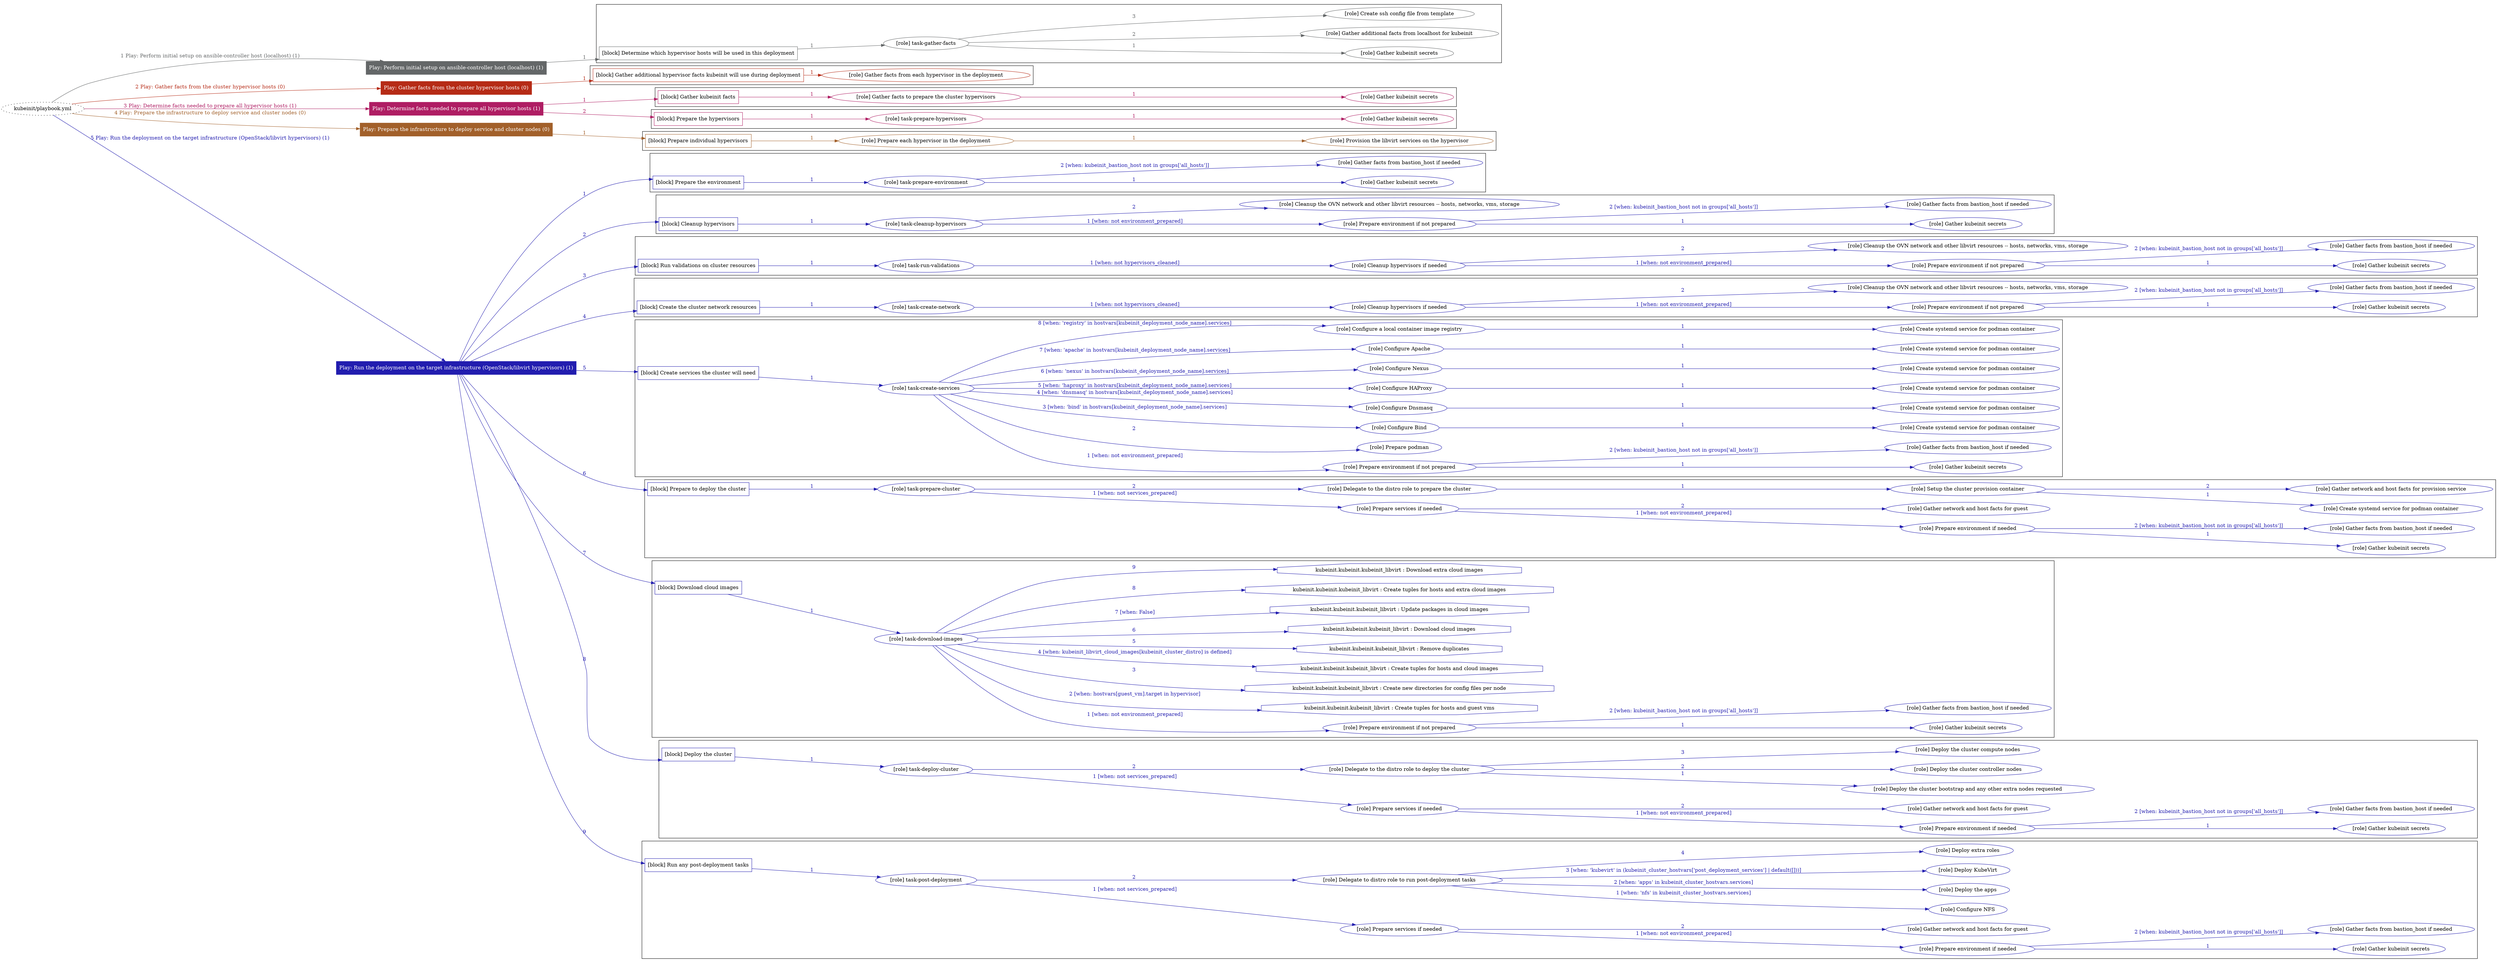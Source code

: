 digraph {
	graph [concentrate=true ordering=in rankdir=LR ratio=fill]
	edge [esep=5 sep=10]
	"kubeinit/playbook.yml" [URL="/home/runner/work/kubeinit/kubeinit/kubeinit/playbook.yml" id=playbook_dbc85554 style=dotted]
	"kubeinit/playbook.yml" -> play_499a9d83 [label="1 Play: Perform initial setup on ansible-controller host (localhost) (1)" color="#646768" fontcolor="#646768" id=edge_play_499a9d83 labeltooltip="1 Play: Perform initial setup on ansible-controller host (localhost) (1)" tooltip="1 Play: Perform initial setup on ansible-controller host (localhost) (1)"]
	subgraph "Play: Perform initial setup on ansible-controller host (localhost) (1)" {
		play_499a9d83 [label="Play: Perform initial setup on ansible-controller host (localhost) (1)" URL="/home/runner/work/kubeinit/kubeinit/kubeinit/playbook.yml" color="#646768" fontcolor="#ffffff" id=play_499a9d83 shape=box style=filled tooltip=localhost]
		play_499a9d83 -> block_cce68d77 [label=1 color="#646768" fontcolor="#646768" id=edge_block_cce68d77 labeltooltip=1 tooltip=1]
		subgraph cluster_block_cce68d77 {
			block_cce68d77 [label="[block] Determine which hypervisor hosts will be used in this deployment" URL="/home/runner/work/kubeinit/kubeinit/kubeinit/playbook.yml" color="#646768" id=block_cce68d77 labeltooltip="Determine which hypervisor hosts will be used in this deployment" shape=box tooltip="Determine which hypervisor hosts will be used in this deployment"]
			block_cce68d77 -> role_a7efaf2c [label="1 " color="#646768" fontcolor="#646768" id=edge_role_a7efaf2c labeltooltip="1 " tooltip="1 "]
			subgraph "task-gather-facts" {
				role_a7efaf2c [label="[role] task-gather-facts" URL="/home/runner/work/kubeinit/kubeinit/kubeinit/playbook.yml" color="#646768" id=role_a7efaf2c tooltip="task-gather-facts"]
				role_a7efaf2c -> role_c164ec20 [label="1 " color="#646768" fontcolor="#646768" id=edge_role_c164ec20 labeltooltip="1 " tooltip="1 "]
				subgraph "Gather kubeinit secrets" {
					role_c164ec20 [label="[role] Gather kubeinit secrets" URL="/home/runner/.ansible/collections/ansible_collections/kubeinit/kubeinit/roles/kubeinit_prepare/tasks/build_hypervisors_group.yml" color="#646768" id=role_c164ec20 tooltip="Gather kubeinit secrets"]
				}
				role_a7efaf2c -> role_94b0785a [label="2 " color="#646768" fontcolor="#646768" id=edge_role_94b0785a labeltooltip="2 " tooltip="2 "]
				subgraph "Gather additional facts from localhost for kubeinit" {
					role_94b0785a [label="[role] Gather additional facts from localhost for kubeinit" URL="/home/runner/.ansible/collections/ansible_collections/kubeinit/kubeinit/roles/kubeinit_prepare/tasks/build_hypervisors_group.yml" color="#646768" id=role_94b0785a tooltip="Gather additional facts from localhost for kubeinit"]
				}
				role_a7efaf2c -> role_fc8d5dd3 [label="3 " color="#646768" fontcolor="#646768" id=edge_role_fc8d5dd3 labeltooltip="3 " tooltip="3 "]
				subgraph "Create ssh config file from template" {
					role_fc8d5dd3 [label="[role] Create ssh config file from template" URL="/home/runner/.ansible/collections/ansible_collections/kubeinit/kubeinit/roles/kubeinit_prepare/tasks/build_hypervisors_group.yml" color="#646768" id=role_fc8d5dd3 tooltip="Create ssh config file from template"]
				}
			}
		}
	}
	"kubeinit/playbook.yml" -> play_101b4185 [label="2 Play: Gather facts from the cluster hypervisor hosts (0)" color="#b62b16" fontcolor="#b62b16" id=edge_play_101b4185 labeltooltip="2 Play: Gather facts from the cluster hypervisor hosts (0)" tooltip="2 Play: Gather facts from the cluster hypervisor hosts (0)"]
	subgraph "Play: Gather facts from the cluster hypervisor hosts (0)" {
		play_101b4185 [label="Play: Gather facts from the cluster hypervisor hosts (0)" URL="/home/runner/work/kubeinit/kubeinit/kubeinit/playbook.yml" color="#b62b16" fontcolor="#ffffff" id=play_101b4185 shape=box style=filled tooltip="Play: Gather facts from the cluster hypervisor hosts (0)"]
		play_101b4185 -> block_387dd9ad [label=1 color="#b62b16" fontcolor="#b62b16" id=edge_block_387dd9ad labeltooltip=1 tooltip=1]
		subgraph cluster_block_387dd9ad {
			block_387dd9ad [label="[block] Gather additional hypervisor facts kubeinit will use during deployment" URL="/home/runner/work/kubeinit/kubeinit/kubeinit/playbook.yml" color="#b62b16" id=block_387dd9ad labeltooltip="Gather additional hypervisor facts kubeinit will use during deployment" shape=box tooltip="Gather additional hypervisor facts kubeinit will use during deployment"]
			block_387dd9ad -> role_10ba1260 [label="1 " color="#b62b16" fontcolor="#b62b16" id=edge_role_10ba1260 labeltooltip="1 " tooltip="1 "]
			subgraph "Gather facts from each hypervisor in the deployment" {
				role_10ba1260 [label="[role] Gather facts from each hypervisor in the deployment" URL="/home/runner/work/kubeinit/kubeinit/kubeinit/playbook.yml" color="#b62b16" id=role_10ba1260 tooltip="Gather facts from each hypervisor in the deployment"]
			}
		}
	}
	"kubeinit/playbook.yml" -> play_96900cd8 [label="3 Play: Determine facts needed to prepare all hypervisor hosts (1)" color="#af1d63" fontcolor="#af1d63" id=edge_play_96900cd8 labeltooltip="3 Play: Determine facts needed to prepare all hypervisor hosts (1)" tooltip="3 Play: Determine facts needed to prepare all hypervisor hosts (1)"]
	subgraph "Play: Determine facts needed to prepare all hypervisor hosts (1)" {
		play_96900cd8 [label="Play: Determine facts needed to prepare all hypervisor hosts (1)" URL="/home/runner/work/kubeinit/kubeinit/kubeinit/playbook.yml" color="#af1d63" fontcolor="#ffffff" id=play_96900cd8 shape=box style=filled tooltip=localhost]
		play_96900cd8 -> block_0087a21b [label=1 color="#af1d63" fontcolor="#af1d63" id=edge_block_0087a21b labeltooltip=1 tooltip=1]
		subgraph cluster_block_0087a21b {
			block_0087a21b [label="[block] Gather kubeinit facts" URL="/home/runner/work/kubeinit/kubeinit/kubeinit/playbook.yml" color="#af1d63" id=block_0087a21b labeltooltip="Gather kubeinit facts" shape=box tooltip="Gather kubeinit facts"]
			block_0087a21b -> role_e2096bdb [label="1 " color="#af1d63" fontcolor="#af1d63" id=edge_role_e2096bdb labeltooltip="1 " tooltip="1 "]
			subgraph "Gather facts to prepare the cluster hypervisors" {
				role_e2096bdb [label="[role] Gather facts to prepare the cluster hypervisors" URL="/home/runner/work/kubeinit/kubeinit/kubeinit/playbook.yml" color="#af1d63" id=role_e2096bdb tooltip="Gather facts to prepare the cluster hypervisors"]
				role_e2096bdb -> role_a63d762d [label="1 " color="#af1d63" fontcolor="#af1d63" id=edge_role_a63d762d labeltooltip="1 " tooltip="1 "]
				subgraph "Gather kubeinit secrets" {
					role_a63d762d [label="[role] Gather kubeinit secrets" URL="/home/runner/.ansible/collections/ansible_collections/kubeinit/kubeinit/roles/kubeinit_prepare/tasks/gather_kubeinit_facts.yml" color="#af1d63" id=role_a63d762d tooltip="Gather kubeinit secrets"]
				}
			}
		}
		play_96900cd8 -> block_4027ed74 [label=2 color="#af1d63" fontcolor="#af1d63" id=edge_block_4027ed74 labeltooltip=2 tooltip=2]
		subgraph cluster_block_4027ed74 {
			block_4027ed74 [label="[block] Prepare the hypervisors" URL="/home/runner/work/kubeinit/kubeinit/kubeinit/playbook.yml" color="#af1d63" id=block_4027ed74 labeltooltip="Prepare the hypervisors" shape=box tooltip="Prepare the hypervisors"]
			block_4027ed74 -> role_ffb3addc [label="1 " color="#af1d63" fontcolor="#af1d63" id=edge_role_ffb3addc labeltooltip="1 " tooltip="1 "]
			subgraph "task-prepare-hypervisors" {
				role_ffb3addc [label="[role] task-prepare-hypervisors" URL="/home/runner/work/kubeinit/kubeinit/kubeinit/playbook.yml" color="#af1d63" id=role_ffb3addc tooltip="task-prepare-hypervisors"]
				role_ffb3addc -> role_21897f0a [label="1 " color="#af1d63" fontcolor="#af1d63" id=edge_role_21897f0a labeltooltip="1 " tooltip="1 "]
				subgraph "Gather kubeinit secrets" {
					role_21897f0a [label="[role] Gather kubeinit secrets" URL="/home/runner/.ansible/collections/ansible_collections/kubeinit/kubeinit/roles/kubeinit_prepare/tasks/gather_kubeinit_facts.yml" color="#af1d63" id=role_21897f0a tooltip="Gather kubeinit secrets"]
				}
			}
		}
	}
	"kubeinit/playbook.yml" -> play_3b346b77 [label="4 Play: Prepare the infrastructure to deploy service and cluster nodes (0)" color="#a2602a" fontcolor="#a2602a" id=edge_play_3b346b77 labeltooltip="4 Play: Prepare the infrastructure to deploy service and cluster nodes (0)" tooltip="4 Play: Prepare the infrastructure to deploy service and cluster nodes (0)"]
	subgraph "Play: Prepare the infrastructure to deploy service and cluster nodes (0)" {
		play_3b346b77 [label="Play: Prepare the infrastructure to deploy service and cluster nodes (0)" URL="/home/runner/work/kubeinit/kubeinit/kubeinit/playbook.yml" color="#a2602a" fontcolor="#ffffff" id=play_3b346b77 shape=box style=filled tooltip="Play: Prepare the infrastructure to deploy service and cluster nodes (0)"]
		play_3b346b77 -> block_554b2926 [label=1 color="#a2602a" fontcolor="#a2602a" id=edge_block_554b2926 labeltooltip=1 tooltip=1]
		subgraph cluster_block_554b2926 {
			block_554b2926 [label="[block] Prepare individual hypervisors" URL="/home/runner/work/kubeinit/kubeinit/kubeinit/playbook.yml" color="#a2602a" id=block_554b2926 labeltooltip="Prepare individual hypervisors" shape=box tooltip="Prepare individual hypervisors"]
			block_554b2926 -> role_a863cd62 [label="1 " color="#a2602a" fontcolor="#a2602a" id=edge_role_a863cd62 labeltooltip="1 " tooltip="1 "]
			subgraph "Prepare each hypervisor in the deployment" {
				role_a863cd62 [label="[role] Prepare each hypervisor in the deployment" URL="/home/runner/work/kubeinit/kubeinit/kubeinit/playbook.yml" color="#a2602a" id=role_a863cd62 tooltip="Prepare each hypervisor in the deployment"]
				role_a863cd62 -> role_44e21ffc [label="1 " color="#a2602a" fontcolor="#a2602a" id=edge_role_44e21ffc labeltooltip="1 " tooltip="1 "]
				subgraph "Provision the libvirt services on the hypervisor" {
					role_44e21ffc [label="[role] Provision the libvirt services on the hypervisor" URL="/home/runner/.ansible/collections/ansible_collections/kubeinit/kubeinit/roles/kubeinit_prepare/tasks/prepare_hypervisor.yml" color="#a2602a" id=role_44e21ffc tooltip="Provision the libvirt services on the hypervisor"]
				}
			}
		}
	}
	"kubeinit/playbook.yml" -> play_b93b5cd9 [label="5 Play: Run the deployment on the target infrastructure (OpenStack/libvirt hypervisors) (1)" color="#221daf" fontcolor="#221daf" id=edge_play_b93b5cd9 labeltooltip="5 Play: Run the deployment on the target infrastructure (OpenStack/libvirt hypervisors) (1)" tooltip="5 Play: Run the deployment on the target infrastructure (OpenStack/libvirt hypervisors) (1)"]
	subgraph "Play: Run the deployment on the target infrastructure (OpenStack/libvirt hypervisors) (1)" {
		play_b93b5cd9 [label="Play: Run the deployment on the target infrastructure (OpenStack/libvirt hypervisors) (1)" URL="/home/runner/work/kubeinit/kubeinit/kubeinit/playbook.yml" color="#221daf" fontcolor="#ffffff" id=play_b93b5cd9 shape=box style=filled tooltip=localhost]
		play_b93b5cd9 -> block_e47c507b [label=1 color="#221daf" fontcolor="#221daf" id=edge_block_e47c507b labeltooltip=1 tooltip=1]
		subgraph cluster_block_e47c507b {
			block_e47c507b [label="[block] Prepare the environment" URL="/home/runner/work/kubeinit/kubeinit/kubeinit/playbook.yml" color="#221daf" id=block_e47c507b labeltooltip="Prepare the environment" shape=box tooltip="Prepare the environment"]
			block_e47c507b -> role_8abeaf1e [label="1 " color="#221daf" fontcolor="#221daf" id=edge_role_8abeaf1e labeltooltip="1 " tooltip="1 "]
			subgraph "task-prepare-environment" {
				role_8abeaf1e [label="[role] task-prepare-environment" URL="/home/runner/work/kubeinit/kubeinit/kubeinit/playbook.yml" color="#221daf" id=role_8abeaf1e tooltip="task-prepare-environment"]
				role_8abeaf1e -> role_39de816a [label="1 " color="#221daf" fontcolor="#221daf" id=edge_role_39de816a labeltooltip="1 " tooltip="1 "]
				subgraph "Gather kubeinit secrets" {
					role_39de816a [label="[role] Gather kubeinit secrets" URL="/home/runner/.ansible/collections/ansible_collections/kubeinit/kubeinit/roles/kubeinit_prepare/tasks/gather_kubeinit_facts.yml" color="#221daf" id=role_39de816a tooltip="Gather kubeinit secrets"]
				}
				role_8abeaf1e -> role_20e788a7 [label="2 [when: kubeinit_bastion_host not in groups['all_hosts']]" color="#221daf" fontcolor="#221daf" id=edge_role_20e788a7 labeltooltip="2 [when: kubeinit_bastion_host not in groups['all_hosts']]" tooltip="2 [when: kubeinit_bastion_host not in groups['all_hosts']]"]
				subgraph "Gather facts from bastion_host if needed" {
					role_20e788a7 [label="[role] Gather facts from bastion_host if needed" URL="/home/runner/.ansible/collections/ansible_collections/kubeinit/kubeinit/roles/kubeinit_prepare/tasks/main.yml" color="#221daf" id=role_20e788a7 tooltip="Gather facts from bastion_host if needed"]
				}
			}
		}
		play_b93b5cd9 -> block_66248855 [label=2 color="#221daf" fontcolor="#221daf" id=edge_block_66248855 labeltooltip=2 tooltip=2]
		subgraph cluster_block_66248855 {
			block_66248855 [label="[block] Cleanup hypervisors" URL="/home/runner/work/kubeinit/kubeinit/kubeinit/playbook.yml" color="#221daf" id=block_66248855 labeltooltip="Cleanup hypervisors" shape=box tooltip="Cleanup hypervisors"]
			block_66248855 -> role_c78506eb [label="1 " color="#221daf" fontcolor="#221daf" id=edge_role_c78506eb labeltooltip="1 " tooltip="1 "]
			subgraph "task-cleanup-hypervisors" {
				role_c78506eb [label="[role] task-cleanup-hypervisors" URL="/home/runner/work/kubeinit/kubeinit/kubeinit/playbook.yml" color="#221daf" id=role_c78506eb tooltip="task-cleanup-hypervisors"]
				role_c78506eb -> role_75aee531 [label="1 [when: not environment_prepared]" color="#221daf" fontcolor="#221daf" id=edge_role_75aee531 labeltooltip="1 [when: not environment_prepared]" tooltip="1 [when: not environment_prepared]"]
				subgraph "Prepare environment if not prepared" {
					role_75aee531 [label="[role] Prepare environment if not prepared" URL="/home/runner/.ansible/collections/ansible_collections/kubeinit/kubeinit/roles/kubeinit_libvirt/tasks/cleanup_hypervisors.yml" color="#221daf" id=role_75aee531 tooltip="Prepare environment if not prepared"]
					role_75aee531 -> role_1eda081b [label="1 " color="#221daf" fontcolor="#221daf" id=edge_role_1eda081b labeltooltip="1 " tooltip="1 "]
					subgraph "Gather kubeinit secrets" {
						role_1eda081b [label="[role] Gather kubeinit secrets" URL="/home/runner/.ansible/collections/ansible_collections/kubeinit/kubeinit/roles/kubeinit_prepare/tasks/gather_kubeinit_facts.yml" color="#221daf" id=role_1eda081b tooltip="Gather kubeinit secrets"]
					}
					role_75aee531 -> role_7b44300d [label="2 [when: kubeinit_bastion_host not in groups['all_hosts']]" color="#221daf" fontcolor="#221daf" id=edge_role_7b44300d labeltooltip="2 [when: kubeinit_bastion_host not in groups['all_hosts']]" tooltip="2 [when: kubeinit_bastion_host not in groups['all_hosts']]"]
					subgraph "Gather facts from bastion_host if needed" {
						role_7b44300d [label="[role] Gather facts from bastion_host if needed" URL="/home/runner/.ansible/collections/ansible_collections/kubeinit/kubeinit/roles/kubeinit_prepare/tasks/main.yml" color="#221daf" id=role_7b44300d tooltip="Gather facts from bastion_host if needed"]
					}
				}
				role_c78506eb -> role_020a6b29 [label="2 " color="#221daf" fontcolor="#221daf" id=edge_role_020a6b29 labeltooltip="2 " tooltip="2 "]
				subgraph "Cleanup the OVN network and other libvirt resources -- hosts, networks, vms, storage" {
					role_020a6b29 [label="[role] Cleanup the OVN network and other libvirt resources -- hosts, networks, vms, storage" URL="/home/runner/.ansible/collections/ansible_collections/kubeinit/kubeinit/roles/kubeinit_libvirt/tasks/cleanup_hypervisors.yml" color="#221daf" id=role_020a6b29 tooltip="Cleanup the OVN network and other libvirt resources -- hosts, networks, vms, storage"]
				}
			}
		}
		play_b93b5cd9 -> block_2a208db1 [label=3 color="#221daf" fontcolor="#221daf" id=edge_block_2a208db1 labeltooltip=3 tooltip=3]
		subgraph cluster_block_2a208db1 {
			block_2a208db1 [label="[block] Run validations on cluster resources" URL="/home/runner/work/kubeinit/kubeinit/kubeinit/playbook.yml" color="#221daf" id=block_2a208db1 labeltooltip="Run validations on cluster resources" shape=box tooltip="Run validations on cluster resources"]
			block_2a208db1 -> role_fd1bfcde [label="1 " color="#221daf" fontcolor="#221daf" id=edge_role_fd1bfcde labeltooltip="1 " tooltip="1 "]
			subgraph "task-run-validations" {
				role_fd1bfcde [label="[role] task-run-validations" URL="/home/runner/work/kubeinit/kubeinit/kubeinit/playbook.yml" color="#221daf" id=role_fd1bfcde tooltip="task-run-validations"]
				role_fd1bfcde -> role_1722e084 [label="1 [when: not hypervisors_cleaned]" color="#221daf" fontcolor="#221daf" id=edge_role_1722e084 labeltooltip="1 [when: not hypervisors_cleaned]" tooltip="1 [when: not hypervisors_cleaned]"]
				subgraph "Cleanup hypervisors if needed" {
					role_1722e084 [label="[role] Cleanup hypervisors if needed" URL="/home/runner/.ansible/collections/ansible_collections/kubeinit/kubeinit/roles/kubeinit_validations/tasks/main.yml" color="#221daf" id=role_1722e084 tooltip="Cleanup hypervisors if needed"]
					role_1722e084 -> role_7107540a [label="1 [when: not environment_prepared]" color="#221daf" fontcolor="#221daf" id=edge_role_7107540a labeltooltip="1 [when: not environment_prepared]" tooltip="1 [when: not environment_prepared]"]
					subgraph "Prepare environment if not prepared" {
						role_7107540a [label="[role] Prepare environment if not prepared" URL="/home/runner/.ansible/collections/ansible_collections/kubeinit/kubeinit/roles/kubeinit_libvirt/tasks/cleanup_hypervisors.yml" color="#221daf" id=role_7107540a tooltip="Prepare environment if not prepared"]
						role_7107540a -> role_fa465767 [label="1 " color="#221daf" fontcolor="#221daf" id=edge_role_fa465767 labeltooltip="1 " tooltip="1 "]
						subgraph "Gather kubeinit secrets" {
							role_fa465767 [label="[role] Gather kubeinit secrets" URL="/home/runner/.ansible/collections/ansible_collections/kubeinit/kubeinit/roles/kubeinit_prepare/tasks/gather_kubeinit_facts.yml" color="#221daf" id=role_fa465767 tooltip="Gather kubeinit secrets"]
						}
						role_7107540a -> role_ace27012 [label="2 [when: kubeinit_bastion_host not in groups['all_hosts']]" color="#221daf" fontcolor="#221daf" id=edge_role_ace27012 labeltooltip="2 [when: kubeinit_bastion_host not in groups['all_hosts']]" tooltip="2 [when: kubeinit_bastion_host not in groups['all_hosts']]"]
						subgraph "Gather facts from bastion_host if needed" {
							role_ace27012 [label="[role] Gather facts from bastion_host if needed" URL="/home/runner/.ansible/collections/ansible_collections/kubeinit/kubeinit/roles/kubeinit_prepare/tasks/main.yml" color="#221daf" id=role_ace27012 tooltip="Gather facts from bastion_host if needed"]
						}
					}
					role_1722e084 -> role_e943cacd [label="2 " color="#221daf" fontcolor="#221daf" id=edge_role_e943cacd labeltooltip="2 " tooltip="2 "]
					subgraph "Cleanup the OVN network and other libvirt resources -- hosts, networks, vms, storage" {
						role_e943cacd [label="[role] Cleanup the OVN network and other libvirt resources -- hosts, networks, vms, storage" URL="/home/runner/.ansible/collections/ansible_collections/kubeinit/kubeinit/roles/kubeinit_libvirt/tasks/cleanup_hypervisors.yml" color="#221daf" id=role_e943cacd tooltip="Cleanup the OVN network and other libvirt resources -- hosts, networks, vms, storage"]
					}
				}
			}
		}
		play_b93b5cd9 -> block_ed8f7f80 [label=4 color="#221daf" fontcolor="#221daf" id=edge_block_ed8f7f80 labeltooltip=4 tooltip=4]
		subgraph cluster_block_ed8f7f80 {
			block_ed8f7f80 [label="[block] Create the cluster network resources" URL="/home/runner/work/kubeinit/kubeinit/kubeinit/playbook.yml" color="#221daf" id=block_ed8f7f80 labeltooltip="Create the cluster network resources" shape=box tooltip="Create the cluster network resources"]
			block_ed8f7f80 -> role_9e00eb56 [label="1 " color="#221daf" fontcolor="#221daf" id=edge_role_9e00eb56 labeltooltip="1 " tooltip="1 "]
			subgraph "task-create-network" {
				role_9e00eb56 [label="[role] task-create-network" URL="/home/runner/work/kubeinit/kubeinit/kubeinit/playbook.yml" color="#221daf" id=role_9e00eb56 tooltip="task-create-network"]
				role_9e00eb56 -> role_87d85495 [label="1 [when: not hypervisors_cleaned]" color="#221daf" fontcolor="#221daf" id=edge_role_87d85495 labeltooltip="1 [when: not hypervisors_cleaned]" tooltip="1 [when: not hypervisors_cleaned]"]
				subgraph "Cleanup hypervisors if needed" {
					role_87d85495 [label="[role] Cleanup hypervisors if needed" URL="/home/runner/.ansible/collections/ansible_collections/kubeinit/kubeinit/roles/kubeinit_libvirt/tasks/create_network.yml" color="#221daf" id=role_87d85495 tooltip="Cleanup hypervisors if needed"]
					role_87d85495 -> role_c2181518 [label="1 [when: not environment_prepared]" color="#221daf" fontcolor="#221daf" id=edge_role_c2181518 labeltooltip="1 [when: not environment_prepared]" tooltip="1 [when: not environment_prepared]"]
					subgraph "Prepare environment if not prepared" {
						role_c2181518 [label="[role] Prepare environment if not prepared" URL="/home/runner/.ansible/collections/ansible_collections/kubeinit/kubeinit/roles/kubeinit_libvirt/tasks/cleanup_hypervisors.yml" color="#221daf" id=role_c2181518 tooltip="Prepare environment if not prepared"]
						role_c2181518 -> role_64f597e3 [label="1 " color="#221daf" fontcolor="#221daf" id=edge_role_64f597e3 labeltooltip="1 " tooltip="1 "]
						subgraph "Gather kubeinit secrets" {
							role_64f597e3 [label="[role] Gather kubeinit secrets" URL="/home/runner/.ansible/collections/ansible_collections/kubeinit/kubeinit/roles/kubeinit_prepare/tasks/gather_kubeinit_facts.yml" color="#221daf" id=role_64f597e3 tooltip="Gather kubeinit secrets"]
						}
						role_c2181518 -> role_41dfac99 [label="2 [when: kubeinit_bastion_host not in groups['all_hosts']]" color="#221daf" fontcolor="#221daf" id=edge_role_41dfac99 labeltooltip="2 [when: kubeinit_bastion_host not in groups['all_hosts']]" tooltip="2 [when: kubeinit_bastion_host not in groups['all_hosts']]"]
						subgraph "Gather facts from bastion_host if needed" {
							role_41dfac99 [label="[role] Gather facts from bastion_host if needed" URL="/home/runner/.ansible/collections/ansible_collections/kubeinit/kubeinit/roles/kubeinit_prepare/tasks/main.yml" color="#221daf" id=role_41dfac99 tooltip="Gather facts from bastion_host if needed"]
						}
					}
					role_87d85495 -> role_e5a424c8 [label="2 " color="#221daf" fontcolor="#221daf" id=edge_role_e5a424c8 labeltooltip="2 " tooltip="2 "]
					subgraph "Cleanup the OVN network and other libvirt resources -- hosts, networks, vms, storage" {
						role_e5a424c8 [label="[role] Cleanup the OVN network and other libvirt resources -- hosts, networks, vms, storage" URL="/home/runner/.ansible/collections/ansible_collections/kubeinit/kubeinit/roles/kubeinit_libvirt/tasks/cleanup_hypervisors.yml" color="#221daf" id=role_e5a424c8 tooltip="Cleanup the OVN network and other libvirt resources -- hosts, networks, vms, storage"]
					}
				}
			}
		}
		play_b93b5cd9 -> block_c4992d39 [label=5 color="#221daf" fontcolor="#221daf" id=edge_block_c4992d39 labeltooltip=5 tooltip=5]
		subgraph cluster_block_c4992d39 {
			block_c4992d39 [label="[block] Create services the cluster will need" URL="/home/runner/work/kubeinit/kubeinit/kubeinit/playbook.yml" color="#221daf" id=block_c4992d39 labeltooltip="Create services the cluster will need" shape=box tooltip="Create services the cluster will need"]
			block_c4992d39 -> role_4f1ae3a8 [label="1 " color="#221daf" fontcolor="#221daf" id=edge_role_4f1ae3a8 labeltooltip="1 " tooltip="1 "]
			subgraph "task-create-services" {
				role_4f1ae3a8 [label="[role] task-create-services" URL="/home/runner/work/kubeinit/kubeinit/kubeinit/playbook.yml" color="#221daf" id=role_4f1ae3a8 tooltip="task-create-services"]
				role_4f1ae3a8 -> role_0789f223 [label="1 [when: not environment_prepared]" color="#221daf" fontcolor="#221daf" id=edge_role_0789f223 labeltooltip="1 [when: not environment_prepared]" tooltip="1 [when: not environment_prepared]"]
				subgraph "Prepare environment if not prepared" {
					role_0789f223 [label="[role] Prepare environment if not prepared" URL="/home/runner/.ansible/collections/ansible_collections/kubeinit/kubeinit/roles/kubeinit_services/tasks/main.yml" color="#221daf" id=role_0789f223 tooltip="Prepare environment if not prepared"]
					role_0789f223 -> role_f06901e9 [label="1 " color="#221daf" fontcolor="#221daf" id=edge_role_f06901e9 labeltooltip="1 " tooltip="1 "]
					subgraph "Gather kubeinit secrets" {
						role_f06901e9 [label="[role] Gather kubeinit secrets" URL="/home/runner/.ansible/collections/ansible_collections/kubeinit/kubeinit/roles/kubeinit_prepare/tasks/gather_kubeinit_facts.yml" color="#221daf" id=role_f06901e9 tooltip="Gather kubeinit secrets"]
					}
					role_0789f223 -> role_ae1c6170 [label="2 [when: kubeinit_bastion_host not in groups['all_hosts']]" color="#221daf" fontcolor="#221daf" id=edge_role_ae1c6170 labeltooltip="2 [when: kubeinit_bastion_host not in groups['all_hosts']]" tooltip="2 [when: kubeinit_bastion_host not in groups['all_hosts']]"]
					subgraph "Gather facts from bastion_host if needed" {
						role_ae1c6170 [label="[role] Gather facts from bastion_host if needed" URL="/home/runner/.ansible/collections/ansible_collections/kubeinit/kubeinit/roles/kubeinit_prepare/tasks/main.yml" color="#221daf" id=role_ae1c6170 tooltip="Gather facts from bastion_host if needed"]
					}
				}
				role_4f1ae3a8 -> role_bc5dde25 [label="2 " color="#221daf" fontcolor="#221daf" id=edge_role_bc5dde25 labeltooltip="2 " tooltip="2 "]
				subgraph "Prepare podman" {
					role_bc5dde25 [label="[role] Prepare podman" URL="/home/runner/.ansible/collections/ansible_collections/kubeinit/kubeinit/roles/kubeinit_services/tasks/00_create_service_pod.yml" color="#221daf" id=role_bc5dde25 tooltip="Prepare podman"]
				}
				role_4f1ae3a8 -> role_4749ef32 [label="3 [when: 'bind' in hostvars[kubeinit_deployment_node_name].services]" color="#221daf" fontcolor="#221daf" id=edge_role_4749ef32 labeltooltip="3 [when: 'bind' in hostvars[kubeinit_deployment_node_name].services]" tooltip="3 [when: 'bind' in hostvars[kubeinit_deployment_node_name].services]"]
				subgraph "Configure Bind" {
					role_4749ef32 [label="[role] Configure Bind" URL="/home/runner/.ansible/collections/ansible_collections/kubeinit/kubeinit/roles/kubeinit_services/tasks/start_services_containers.yml" color="#221daf" id=role_4749ef32 tooltip="Configure Bind"]
					role_4749ef32 -> role_0dd9b48f [label="1 " color="#221daf" fontcolor="#221daf" id=edge_role_0dd9b48f labeltooltip="1 " tooltip="1 "]
					subgraph "Create systemd service for podman container" {
						role_0dd9b48f [label="[role] Create systemd service for podman container" URL="/home/runner/.ansible/collections/ansible_collections/kubeinit/kubeinit/roles/kubeinit_bind/tasks/main.yml" color="#221daf" id=role_0dd9b48f tooltip="Create systemd service for podman container"]
					}
				}
				role_4f1ae3a8 -> role_e72387c4 [label="4 [when: 'dnsmasq' in hostvars[kubeinit_deployment_node_name].services]" color="#221daf" fontcolor="#221daf" id=edge_role_e72387c4 labeltooltip="4 [when: 'dnsmasq' in hostvars[kubeinit_deployment_node_name].services]" tooltip="4 [when: 'dnsmasq' in hostvars[kubeinit_deployment_node_name].services]"]
				subgraph "Configure Dnsmasq" {
					role_e72387c4 [label="[role] Configure Dnsmasq" URL="/home/runner/.ansible/collections/ansible_collections/kubeinit/kubeinit/roles/kubeinit_services/tasks/start_services_containers.yml" color="#221daf" id=role_e72387c4 tooltip="Configure Dnsmasq"]
					role_e72387c4 -> role_9564f660 [label="1 " color="#221daf" fontcolor="#221daf" id=edge_role_9564f660 labeltooltip="1 " tooltip="1 "]
					subgraph "Create systemd service for podman container" {
						role_9564f660 [label="[role] Create systemd service for podman container" URL="/home/runner/.ansible/collections/ansible_collections/kubeinit/kubeinit/roles/kubeinit_dnsmasq/tasks/main.yml" color="#221daf" id=role_9564f660 tooltip="Create systemd service for podman container"]
					}
				}
				role_4f1ae3a8 -> role_a50ef79f [label="5 [when: 'haproxy' in hostvars[kubeinit_deployment_node_name].services]" color="#221daf" fontcolor="#221daf" id=edge_role_a50ef79f labeltooltip="5 [when: 'haproxy' in hostvars[kubeinit_deployment_node_name].services]" tooltip="5 [when: 'haproxy' in hostvars[kubeinit_deployment_node_name].services]"]
				subgraph "Configure HAProxy" {
					role_a50ef79f [label="[role] Configure HAProxy" URL="/home/runner/.ansible/collections/ansible_collections/kubeinit/kubeinit/roles/kubeinit_services/tasks/start_services_containers.yml" color="#221daf" id=role_a50ef79f tooltip="Configure HAProxy"]
					role_a50ef79f -> role_d9ebd5d0 [label="1 " color="#221daf" fontcolor="#221daf" id=edge_role_d9ebd5d0 labeltooltip="1 " tooltip="1 "]
					subgraph "Create systemd service for podman container" {
						role_d9ebd5d0 [label="[role] Create systemd service for podman container" URL="/home/runner/.ansible/collections/ansible_collections/kubeinit/kubeinit/roles/kubeinit_haproxy/tasks/main.yml" color="#221daf" id=role_d9ebd5d0 tooltip="Create systemd service for podman container"]
					}
				}
				role_4f1ae3a8 -> role_2726d72c [label="6 [when: 'nexus' in hostvars[kubeinit_deployment_node_name].services]" color="#221daf" fontcolor="#221daf" id=edge_role_2726d72c labeltooltip="6 [when: 'nexus' in hostvars[kubeinit_deployment_node_name].services]" tooltip="6 [when: 'nexus' in hostvars[kubeinit_deployment_node_name].services]"]
				subgraph "Configure Nexus" {
					role_2726d72c [label="[role] Configure Nexus" URL="/home/runner/.ansible/collections/ansible_collections/kubeinit/kubeinit/roles/kubeinit_services/tasks/start_services_containers.yml" color="#221daf" id=role_2726d72c tooltip="Configure Nexus"]
					role_2726d72c -> role_0859f3d6 [label="1 " color="#221daf" fontcolor="#221daf" id=edge_role_0859f3d6 labeltooltip="1 " tooltip="1 "]
					subgraph "Create systemd service for podman container" {
						role_0859f3d6 [label="[role] Create systemd service for podman container" URL="/home/runner/.ansible/collections/ansible_collections/kubeinit/kubeinit/roles/kubeinit_nexus/tasks/main.yml" color="#221daf" id=role_0859f3d6 tooltip="Create systemd service for podman container"]
					}
				}
				role_4f1ae3a8 -> role_d08ac198 [label="7 [when: 'apache' in hostvars[kubeinit_deployment_node_name].services]" color="#221daf" fontcolor="#221daf" id=edge_role_d08ac198 labeltooltip="7 [when: 'apache' in hostvars[kubeinit_deployment_node_name].services]" tooltip="7 [when: 'apache' in hostvars[kubeinit_deployment_node_name].services]"]
				subgraph "Configure Apache" {
					role_d08ac198 [label="[role] Configure Apache" URL="/home/runner/.ansible/collections/ansible_collections/kubeinit/kubeinit/roles/kubeinit_services/tasks/start_services_containers.yml" color="#221daf" id=role_d08ac198 tooltip="Configure Apache"]
					role_d08ac198 -> role_88f38b7a [label="1 " color="#221daf" fontcolor="#221daf" id=edge_role_88f38b7a labeltooltip="1 " tooltip="1 "]
					subgraph "Create systemd service for podman container" {
						role_88f38b7a [label="[role] Create systemd service for podman container" URL="/home/runner/.ansible/collections/ansible_collections/kubeinit/kubeinit/roles/kubeinit_apache/tasks/main.yml" color="#221daf" id=role_88f38b7a tooltip="Create systemd service for podman container"]
					}
				}
				role_4f1ae3a8 -> role_e0efd710 [label="8 [when: 'registry' in hostvars[kubeinit_deployment_node_name].services]" color="#221daf" fontcolor="#221daf" id=edge_role_e0efd710 labeltooltip="8 [when: 'registry' in hostvars[kubeinit_deployment_node_name].services]" tooltip="8 [when: 'registry' in hostvars[kubeinit_deployment_node_name].services]"]
				subgraph "Configure a local container image registry" {
					role_e0efd710 [label="[role] Configure a local container image registry" URL="/home/runner/.ansible/collections/ansible_collections/kubeinit/kubeinit/roles/kubeinit_services/tasks/start_services_containers.yml" color="#221daf" id=role_e0efd710 tooltip="Configure a local container image registry"]
					role_e0efd710 -> role_5b18e184 [label="1 " color="#221daf" fontcolor="#221daf" id=edge_role_5b18e184 labeltooltip="1 " tooltip="1 "]
					subgraph "Create systemd service for podman container" {
						role_5b18e184 [label="[role] Create systemd service for podman container" URL="/home/runner/.ansible/collections/ansible_collections/kubeinit/kubeinit/roles/kubeinit_registry/tasks/main.yml" color="#221daf" id=role_5b18e184 tooltip="Create systemd service for podman container"]
					}
				}
			}
		}
		play_b93b5cd9 -> block_47b2bc34 [label=6 color="#221daf" fontcolor="#221daf" id=edge_block_47b2bc34 labeltooltip=6 tooltip=6]
		subgraph cluster_block_47b2bc34 {
			block_47b2bc34 [label="[block] Prepare to deploy the cluster" URL="/home/runner/work/kubeinit/kubeinit/kubeinit/playbook.yml" color="#221daf" id=block_47b2bc34 labeltooltip="Prepare to deploy the cluster" shape=box tooltip="Prepare to deploy the cluster"]
			block_47b2bc34 -> role_6a5f88d5 [label="1 " color="#221daf" fontcolor="#221daf" id=edge_role_6a5f88d5 labeltooltip="1 " tooltip="1 "]
			subgraph "task-prepare-cluster" {
				role_6a5f88d5 [label="[role] task-prepare-cluster" URL="/home/runner/work/kubeinit/kubeinit/kubeinit/playbook.yml" color="#221daf" id=role_6a5f88d5 tooltip="task-prepare-cluster"]
				role_6a5f88d5 -> role_3b9b754d [label="1 [when: not services_prepared]" color="#221daf" fontcolor="#221daf" id=edge_role_3b9b754d labeltooltip="1 [when: not services_prepared]" tooltip="1 [when: not services_prepared]"]
				subgraph "Prepare services if needed" {
					role_3b9b754d [label="[role] Prepare services if needed" URL="/home/runner/.ansible/collections/ansible_collections/kubeinit/kubeinit/roles/kubeinit_prepare/tasks/prepare_cluster.yml" color="#221daf" id=role_3b9b754d tooltip="Prepare services if needed"]
					role_3b9b754d -> role_b2a1488f [label="1 [when: not environment_prepared]" color="#221daf" fontcolor="#221daf" id=edge_role_b2a1488f labeltooltip="1 [when: not environment_prepared]" tooltip="1 [when: not environment_prepared]"]
					subgraph "Prepare environment if needed" {
						role_b2a1488f [label="[role] Prepare environment if needed" URL="/home/runner/.ansible/collections/ansible_collections/kubeinit/kubeinit/roles/kubeinit_services/tasks/prepare_services.yml" color="#221daf" id=role_b2a1488f tooltip="Prepare environment if needed"]
						role_b2a1488f -> role_2724eac6 [label="1 " color="#221daf" fontcolor="#221daf" id=edge_role_2724eac6 labeltooltip="1 " tooltip="1 "]
						subgraph "Gather kubeinit secrets" {
							role_2724eac6 [label="[role] Gather kubeinit secrets" URL="/home/runner/.ansible/collections/ansible_collections/kubeinit/kubeinit/roles/kubeinit_prepare/tasks/gather_kubeinit_facts.yml" color="#221daf" id=role_2724eac6 tooltip="Gather kubeinit secrets"]
						}
						role_b2a1488f -> role_6e881de3 [label="2 [when: kubeinit_bastion_host not in groups['all_hosts']]" color="#221daf" fontcolor="#221daf" id=edge_role_6e881de3 labeltooltip="2 [when: kubeinit_bastion_host not in groups['all_hosts']]" tooltip="2 [when: kubeinit_bastion_host not in groups['all_hosts']]"]
						subgraph "Gather facts from bastion_host if needed" {
							role_6e881de3 [label="[role] Gather facts from bastion_host if needed" URL="/home/runner/.ansible/collections/ansible_collections/kubeinit/kubeinit/roles/kubeinit_prepare/tasks/main.yml" color="#221daf" id=role_6e881de3 tooltip="Gather facts from bastion_host if needed"]
						}
					}
					role_3b9b754d -> role_15610cc6 [label="2 " color="#221daf" fontcolor="#221daf" id=edge_role_15610cc6 labeltooltip="2 " tooltip="2 "]
					subgraph "Gather network and host facts for guest" {
						role_15610cc6 [label="[role] Gather network and host facts for guest" URL="/home/runner/.ansible/collections/ansible_collections/kubeinit/kubeinit/roles/kubeinit_services/tasks/prepare_services.yml" color="#221daf" id=role_15610cc6 tooltip="Gather network and host facts for guest"]
					}
				}
				role_6a5f88d5 -> role_2c0edef3 [label="2 " color="#221daf" fontcolor="#221daf" id=edge_role_2c0edef3 labeltooltip="2 " tooltip="2 "]
				subgraph "Delegate to the distro role to prepare the cluster" {
					role_2c0edef3 [label="[role] Delegate to the distro role to prepare the cluster" URL="/home/runner/.ansible/collections/ansible_collections/kubeinit/kubeinit/roles/kubeinit_prepare/tasks/prepare_cluster.yml" color="#221daf" id=role_2c0edef3 tooltip="Delegate to the distro role to prepare the cluster"]
					role_2c0edef3 -> role_bd381d04 [label="1 " color="#221daf" fontcolor="#221daf" id=edge_role_bd381d04 labeltooltip="1 " tooltip="1 "]
					subgraph "Setup the cluster provision container" {
						role_bd381d04 [label="[role] Setup the cluster provision container" URL="/home/runner/.ansible/collections/ansible_collections/kubeinit/kubeinit/roles/kubeinit_openshift/tasks/prepare_cluster.yml" color="#221daf" id=role_bd381d04 tooltip="Setup the cluster provision container"]
						role_bd381d04 -> role_bc39c883 [label="1 " color="#221daf" fontcolor="#221daf" id=edge_role_bc39c883 labeltooltip="1 " tooltip="1 "]
						subgraph "Create systemd service for podman container" {
							role_bc39c883 [label="[role] Create systemd service for podman container" URL="/home/runner/.ansible/collections/ansible_collections/kubeinit/kubeinit/roles/kubeinit_services/tasks/create_provision_container.yml" color="#221daf" id=role_bc39c883 tooltip="Create systemd service for podman container"]
						}
						role_bd381d04 -> role_0b79f9fa [label="2 " color="#221daf" fontcolor="#221daf" id=edge_role_0b79f9fa labeltooltip="2 " tooltip="2 "]
						subgraph "Gather network and host facts for provision service" {
							role_0b79f9fa [label="[role] Gather network and host facts for provision service" URL="/home/runner/.ansible/collections/ansible_collections/kubeinit/kubeinit/roles/kubeinit_services/tasks/create_provision_container.yml" color="#221daf" id=role_0b79f9fa tooltip="Gather network and host facts for provision service"]
						}
					}
				}
			}
		}
		play_b93b5cd9 -> block_9274c34a [label=7 color="#221daf" fontcolor="#221daf" id=edge_block_9274c34a labeltooltip=7 tooltip=7]
		subgraph cluster_block_9274c34a {
			block_9274c34a [label="[block] Download cloud images" URL="/home/runner/work/kubeinit/kubeinit/kubeinit/playbook.yml" color="#221daf" id=block_9274c34a labeltooltip="Download cloud images" shape=box tooltip="Download cloud images"]
			block_9274c34a -> role_4f1e2a77 [label="1 " color="#221daf" fontcolor="#221daf" id=edge_role_4f1e2a77 labeltooltip="1 " tooltip="1 "]
			subgraph "task-download-images" {
				role_4f1e2a77 [label="[role] task-download-images" URL="/home/runner/work/kubeinit/kubeinit/kubeinit/playbook.yml" color="#221daf" id=role_4f1e2a77 tooltip="task-download-images"]
				role_4f1e2a77 -> role_167a14bc [label="1 [when: not environment_prepared]" color="#221daf" fontcolor="#221daf" id=edge_role_167a14bc labeltooltip="1 [when: not environment_prepared]" tooltip="1 [when: not environment_prepared]"]
				subgraph "Prepare environment if not prepared" {
					role_167a14bc [label="[role] Prepare environment if not prepared" URL="/home/runner/.ansible/collections/ansible_collections/kubeinit/kubeinit/roles/kubeinit_libvirt/tasks/download_cloud_images.yml" color="#221daf" id=role_167a14bc tooltip="Prepare environment if not prepared"]
					role_167a14bc -> role_98f93645 [label="1 " color="#221daf" fontcolor="#221daf" id=edge_role_98f93645 labeltooltip="1 " tooltip="1 "]
					subgraph "Gather kubeinit secrets" {
						role_98f93645 [label="[role] Gather kubeinit secrets" URL="/home/runner/.ansible/collections/ansible_collections/kubeinit/kubeinit/roles/kubeinit_prepare/tasks/gather_kubeinit_facts.yml" color="#221daf" id=role_98f93645 tooltip="Gather kubeinit secrets"]
					}
					role_167a14bc -> role_fd6f1341 [label="2 [when: kubeinit_bastion_host not in groups['all_hosts']]" color="#221daf" fontcolor="#221daf" id=edge_role_fd6f1341 labeltooltip="2 [when: kubeinit_bastion_host not in groups['all_hosts']]" tooltip="2 [when: kubeinit_bastion_host not in groups['all_hosts']]"]
					subgraph "Gather facts from bastion_host if needed" {
						role_fd6f1341 [label="[role] Gather facts from bastion_host if needed" URL="/home/runner/.ansible/collections/ansible_collections/kubeinit/kubeinit/roles/kubeinit_prepare/tasks/main.yml" color="#221daf" id=role_fd6f1341 tooltip="Gather facts from bastion_host if needed"]
					}
				}
				task_b8a56c10 [label="kubeinit.kubeinit.kubeinit_libvirt : Create tuples for hosts and guest vms" URL="/home/runner/.ansible/collections/ansible_collections/kubeinit/kubeinit/roles/kubeinit_libvirt/tasks/download_cloud_images.yml" color="#221daf" id=task_b8a56c10 shape=octagon tooltip="kubeinit.kubeinit.kubeinit_libvirt : Create tuples for hosts and guest vms"]
				role_4f1e2a77 -> task_b8a56c10 [label="2 [when: hostvars[guest_vm].target in hypervisor]" color="#221daf" fontcolor="#221daf" id=edge_task_b8a56c10 labeltooltip="2 [when: hostvars[guest_vm].target in hypervisor]" tooltip="2 [when: hostvars[guest_vm].target in hypervisor]"]
				task_6e636f20 [label="kubeinit.kubeinit.kubeinit_libvirt : Create new directories for config files per node" URL="/home/runner/.ansible/collections/ansible_collections/kubeinit/kubeinit/roles/kubeinit_libvirt/tasks/download_cloud_images.yml" color="#221daf" id=task_6e636f20 shape=octagon tooltip="kubeinit.kubeinit.kubeinit_libvirt : Create new directories for config files per node"]
				role_4f1e2a77 -> task_6e636f20 [label="3 " color="#221daf" fontcolor="#221daf" id=edge_task_6e636f20 labeltooltip="3 " tooltip="3 "]
				task_1363b690 [label="kubeinit.kubeinit.kubeinit_libvirt : Create tuples for hosts and cloud images" URL="/home/runner/.ansible/collections/ansible_collections/kubeinit/kubeinit/roles/kubeinit_libvirt/tasks/download_cloud_images.yml" color="#221daf" id=task_1363b690 shape=octagon tooltip="kubeinit.kubeinit.kubeinit_libvirt : Create tuples for hosts and cloud images"]
				role_4f1e2a77 -> task_1363b690 [label="4 [when: kubeinit_libvirt_cloud_images[kubeinit_cluster_distro] is defined]" color="#221daf" fontcolor="#221daf" id=edge_task_1363b690 labeltooltip="4 [when: kubeinit_libvirt_cloud_images[kubeinit_cluster_distro] is defined]" tooltip="4 [when: kubeinit_libvirt_cloud_images[kubeinit_cluster_distro] is defined]"]
				task_c5b969e5 [label="kubeinit.kubeinit.kubeinit_libvirt : Remove duplicates" URL="/home/runner/.ansible/collections/ansible_collections/kubeinit/kubeinit/roles/kubeinit_libvirt/tasks/download_cloud_images.yml" color="#221daf" id=task_c5b969e5 shape=octagon tooltip="kubeinit.kubeinit.kubeinit_libvirt : Remove duplicates"]
				role_4f1e2a77 -> task_c5b969e5 [label="5 " color="#221daf" fontcolor="#221daf" id=edge_task_c5b969e5 labeltooltip="5 " tooltip="5 "]
				task_a0bb8343 [label="kubeinit.kubeinit.kubeinit_libvirt : Download cloud images" URL="/home/runner/.ansible/collections/ansible_collections/kubeinit/kubeinit/roles/kubeinit_libvirt/tasks/download_cloud_images.yml" color="#221daf" id=task_a0bb8343 shape=octagon tooltip="kubeinit.kubeinit.kubeinit_libvirt : Download cloud images"]
				role_4f1e2a77 -> task_a0bb8343 [label="6 " color="#221daf" fontcolor="#221daf" id=edge_task_a0bb8343 labeltooltip="6 " tooltip="6 "]
				task_ccacc9a6 [label="kubeinit.kubeinit.kubeinit_libvirt : Update packages in cloud images" URL="/home/runner/.ansible/collections/ansible_collections/kubeinit/kubeinit/roles/kubeinit_libvirt/tasks/download_cloud_images.yml" color="#221daf" id=task_ccacc9a6 shape=octagon tooltip="kubeinit.kubeinit.kubeinit_libvirt : Update packages in cloud images"]
				role_4f1e2a77 -> task_ccacc9a6 [label="7 [when: False]" color="#221daf" fontcolor="#221daf" id=edge_task_ccacc9a6 labeltooltip="7 [when: False]" tooltip="7 [when: False]"]
				task_c522ad29 [label="kubeinit.kubeinit.kubeinit_libvirt : Create tuples for hosts and extra cloud images" URL="/home/runner/.ansible/collections/ansible_collections/kubeinit/kubeinit/roles/kubeinit_libvirt/tasks/download_cloud_images.yml" color="#221daf" id=task_c522ad29 shape=octagon tooltip="kubeinit.kubeinit.kubeinit_libvirt : Create tuples for hosts and extra cloud images"]
				role_4f1e2a77 -> task_c522ad29 [label="8 " color="#221daf" fontcolor="#221daf" id=edge_task_c522ad29 labeltooltip="8 " tooltip="8 "]
				task_d951f9a2 [label="kubeinit.kubeinit.kubeinit_libvirt : Download extra cloud images" URL="/home/runner/.ansible/collections/ansible_collections/kubeinit/kubeinit/roles/kubeinit_libvirt/tasks/download_cloud_images.yml" color="#221daf" id=task_d951f9a2 shape=octagon tooltip="kubeinit.kubeinit.kubeinit_libvirt : Download extra cloud images"]
				role_4f1e2a77 -> task_d951f9a2 [label="9 " color="#221daf" fontcolor="#221daf" id=edge_task_d951f9a2 labeltooltip="9 " tooltip="9 "]
			}
		}
		play_b93b5cd9 -> block_48b62328 [label=8 color="#221daf" fontcolor="#221daf" id=edge_block_48b62328 labeltooltip=8 tooltip=8]
		subgraph cluster_block_48b62328 {
			block_48b62328 [label="[block] Deploy the cluster" URL="/home/runner/work/kubeinit/kubeinit/kubeinit/playbook.yml" color="#221daf" id=block_48b62328 labeltooltip="Deploy the cluster" shape=box tooltip="Deploy the cluster"]
			block_48b62328 -> role_41f5e1ad [label="1 " color="#221daf" fontcolor="#221daf" id=edge_role_41f5e1ad labeltooltip="1 " tooltip="1 "]
			subgraph "task-deploy-cluster" {
				role_41f5e1ad [label="[role] task-deploy-cluster" URL="/home/runner/work/kubeinit/kubeinit/kubeinit/playbook.yml" color="#221daf" id=role_41f5e1ad tooltip="task-deploy-cluster"]
				role_41f5e1ad -> role_fa7234d0 [label="1 [when: not services_prepared]" color="#221daf" fontcolor="#221daf" id=edge_role_fa7234d0 labeltooltip="1 [when: not services_prepared]" tooltip="1 [when: not services_prepared]"]
				subgraph "Prepare services if needed" {
					role_fa7234d0 [label="[role] Prepare services if needed" URL="/home/runner/.ansible/collections/ansible_collections/kubeinit/kubeinit/roles/kubeinit_prepare/tasks/deploy_cluster.yml" color="#221daf" id=role_fa7234d0 tooltip="Prepare services if needed"]
					role_fa7234d0 -> role_64b1d26f [label="1 [when: not environment_prepared]" color="#221daf" fontcolor="#221daf" id=edge_role_64b1d26f labeltooltip="1 [when: not environment_prepared]" tooltip="1 [when: not environment_prepared]"]
					subgraph "Prepare environment if needed" {
						role_64b1d26f [label="[role] Prepare environment if needed" URL="/home/runner/.ansible/collections/ansible_collections/kubeinit/kubeinit/roles/kubeinit_services/tasks/prepare_services.yml" color="#221daf" id=role_64b1d26f tooltip="Prepare environment if needed"]
						role_64b1d26f -> role_dd57755f [label="1 " color="#221daf" fontcolor="#221daf" id=edge_role_dd57755f labeltooltip="1 " tooltip="1 "]
						subgraph "Gather kubeinit secrets" {
							role_dd57755f [label="[role] Gather kubeinit secrets" URL="/home/runner/.ansible/collections/ansible_collections/kubeinit/kubeinit/roles/kubeinit_prepare/tasks/gather_kubeinit_facts.yml" color="#221daf" id=role_dd57755f tooltip="Gather kubeinit secrets"]
						}
						role_64b1d26f -> role_f6f1fbcc [label="2 [when: kubeinit_bastion_host not in groups['all_hosts']]" color="#221daf" fontcolor="#221daf" id=edge_role_f6f1fbcc labeltooltip="2 [when: kubeinit_bastion_host not in groups['all_hosts']]" tooltip="2 [when: kubeinit_bastion_host not in groups['all_hosts']]"]
						subgraph "Gather facts from bastion_host if needed" {
							role_f6f1fbcc [label="[role] Gather facts from bastion_host if needed" URL="/home/runner/.ansible/collections/ansible_collections/kubeinit/kubeinit/roles/kubeinit_prepare/tasks/main.yml" color="#221daf" id=role_f6f1fbcc tooltip="Gather facts from bastion_host if needed"]
						}
					}
					role_fa7234d0 -> role_bcc26066 [label="2 " color="#221daf" fontcolor="#221daf" id=edge_role_bcc26066 labeltooltip="2 " tooltip="2 "]
					subgraph "Gather network and host facts for guest" {
						role_bcc26066 [label="[role] Gather network and host facts for guest" URL="/home/runner/.ansible/collections/ansible_collections/kubeinit/kubeinit/roles/kubeinit_services/tasks/prepare_services.yml" color="#221daf" id=role_bcc26066 tooltip="Gather network and host facts for guest"]
					}
				}
				role_41f5e1ad -> role_e1960bec [label="2 " color="#221daf" fontcolor="#221daf" id=edge_role_e1960bec labeltooltip="2 " tooltip="2 "]
				subgraph "Delegate to the distro role to deploy the cluster" {
					role_e1960bec [label="[role] Delegate to the distro role to deploy the cluster" URL="/home/runner/.ansible/collections/ansible_collections/kubeinit/kubeinit/roles/kubeinit_prepare/tasks/deploy_cluster.yml" color="#221daf" id=role_e1960bec tooltip="Delegate to the distro role to deploy the cluster"]
					role_e1960bec -> role_0c9d41ec [label="1 " color="#221daf" fontcolor="#221daf" id=edge_role_0c9d41ec labeltooltip="1 " tooltip="1 "]
					subgraph "Deploy the cluster bootstrap and any other extra nodes requested" {
						role_0c9d41ec [label="[role] Deploy the cluster bootstrap and any other extra nodes requested" URL="/home/runner/.ansible/collections/ansible_collections/kubeinit/kubeinit/roles/kubeinit_openshift/tasks/main.yml" color="#221daf" id=role_0c9d41ec tooltip="Deploy the cluster bootstrap and any other extra nodes requested"]
					}
					role_e1960bec -> role_8272432b [label="2 " color="#221daf" fontcolor="#221daf" id=edge_role_8272432b labeltooltip="2 " tooltip="2 "]
					subgraph "Deploy the cluster controller nodes" {
						role_8272432b [label="[role] Deploy the cluster controller nodes" URL="/home/runner/.ansible/collections/ansible_collections/kubeinit/kubeinit/roles/kubeinit_openshift/tasks/main.yml" color="#221daf" id=role_8272432b tooltip="Deploy the cluster controller nodes"]
					}
					role_e1960bec -> role_5d5a9e2c [label="3 " color="#221daf" fontcolor="#221daf" id=edge_role_5d5a9e2c labeltooltip="3 " tooltip="3 "]
					subgraph "Deploy the cluster compute nodes" {
						role_5d5a9e2c [label="[role] Deploy the cluster compute nodes" URL="/home/runner/.ansible/collections/ansible_collections/kubeinit/kubeinit/roles/kubeinit_openshift/tasks/main.yml" color="#221daf" id=role_5d5a9e2c tooltip="Deploy the cluster compute nodes"]
					}
				}
			}
		}
		play_b93b5cd9 -> block_5da74a14 [label=9 color="#221daf" fontcolor="#221daf" id=edge_block_5da74a14 labeltooltip=9 tooltip=9]
		subgraph cluster_block_5da74a14 {
			block_5da74a14 [label="[block] Run any post-deployment tasks" URL="/home/runner/work/kubeinit/kubeinit/kubeinit/playbook.yml" color="#221daf" id=block_5da74a14 labeltooltip="Run any post-deployment tasks" shape=box tooltip="Run any post-deployment tasks"]
			block_5da74a14 -> role_12403f66 [label="1 " color="#221daf" fontcolor="#221daf" id=edge_role_12403f66 labeltooltip="1 " tooltip="1 "]
			subgraph "task-post-deployment" {
				role_12403f66 [label="[role] task-post-deployment" URL="/home/runner/work/kubeinit/kubeinit/kubeinit/playbook.yml" color="#221daf" id=role_12403f66 tooltip="task-post-deployment"]
				role_12403f66 -> role_09c304c8 [label="1 [when: not services_prepared]" color="#221daf" fontcolor="#221daf" id=edge_role_09c304c8 labeltooltip="1 [when: not services_prepared]" tooltip="1 [when: not services_prepared]"]
				subgraph "Prepare services if needed" {
					role_09c304c8 [label="[role] Prepare services if needed" URL="/home/runner/.ansible/collections/ansible_collections/kubeinit/kubeinit/roles/kubeinit_prepare/tasks/post_deployment.yml" color="#221daf" id=role_09c304c8 tooltip="Prepare services if needed"]
					role_09c304c8 -> role_392faed4 [label="1 [when: not environment_prepared]" color="#221daf" fontcolor="#221daf" id=edge_role_392faed4 labeltooltip="1 [when: not environment_prepared]" tooltip="1 [when: not environment_prepared]"]
					subgraph "Prepare environment if needed" {
						role_392faed4 [label="[role] Prepare environment if needed" URL="/home/runner/.ansible/collections/ansible_collections/kubeinit/kubeinit/roles/kubeinit_services/tasks/prepare_services.yml" color="#221daf" id=role_392faed4 tooltip="Prepare environment if needed"]
						role_392faed4 -> role_5fd9f296 [label="1 " color="#221daf" fontcolor="#221daf" id=edge_role_5fd9f296 labeltooltip="1 " tooltip="1 "]
						subgraph "Gather kubeinit secrets" {
							role_5fd9f296 [label="[role] Gather kubeinit secrets" URL="/home/runner/.ansible/collections/ansible_collections/kubeinit/kubeinit/roles/kubeinit_prepare/tasks/gather_kubeinit_facts.yml" color="#221daf" id=role_5fd9f296 tooltip="Gather kubeinit secrets"]
						}
						role_392faed4 -> role_20af4f4b [label="2 [when: kubeinit_bastion_host not in groups['all_hosts']]" color="#221daf" fontcolor="#221daf" id=edge_role_20af4f4b labeltooltip="2 [when: kubeinit_bastion_host not in groups['all_hosts']]" tooltip="2 [when: kubeinit_bastion_host not in groups['all_hosts']]"]
						subgraph "Gather facts from bastion_host if needed" {
							role_20af4f4b [label="[role] Gather facts from bastion_host if needed" URL="/home/runner/.ansible/collections/ansible_collections/kubeinit/kubeinit/roles/kubeinit_prepare/tasks/main.yml" color="#221daf" id=role_20af4f4b tooltip="Gather facts from bastion_host if needed"]
						}
					}
					role_09c304c8 -> role_f702bdea [label="2 " color="#221daf" fontcolor="#221daf" id=edge_role_f702bdea labeltooltip="2 " tooltip="2 "]
					subgraph "Gather network and host facts for guest" {
						role_f702bdea [label="[role] Gather network and host facts for guest" URL="/home/runner/.ansible/collections/ansible_collections/kubeinit/kubeinit/roles/kubeinit_services/tasks/prepare_services.yml" color="#221daf" id=role_f702bdea tooltip="Gather network and host facts for guest"]
					}
				}
				role_12403f66 -> role_d4dd4ba3 [label="2 " color="#221daf" fontcolor="#221daf" id=edge_role_d4dd4ba3 labeltooltip="2 " tooltip="2 "]
				subgraph "Delegate to distro role to run post-deployment tasks" {
					role_d4dd4ba3 [label="[role] Delegate to distro role to run post-deployment tasks" URL="/home/runner/.ansible/collections/ansible_collections/kubeinit/kubeinit/roles/kubeinit_prepare/tasks/post_deployment.yml" color="#221daf" id=role_d4dd4ba3 tooltip="Delegate to distro role to run post-deployment tasks"]
					role_d4dd4ba3 -> role_96ea85d1 [label="1 [when: 'nfs' in kubeinit_cluster_hostvars.services]" color="#221daf" fontcolor="#221daf" id=edge_role_96ea85d1 labeltooltip="1 [when: 'nfs' in kubeinit_cluster_hostvars.services]" tooltip="1 [when: 'nfs' in kubeinit_cluster_hostvars.services]"]
					subgraph "Configure NFS" {
						role_96ea85d1 [label="[role] Configure NFS" URL="/home/runner/.ansible/collections/ansible_collections/kubeinit/kubeinit/roles/kubeinit_openshift/tasks/post_deployment_tasks.yml" color="#221daf" id=role_96ea85d1 tooltip="Configure NFS"]
					}
					role_d4dd4ba3 -> role_9269361d [label="2 [when: 'apps' in kubeinit_cluster_hostvars.services]" color="#221daf" fontcolor="#221daf" id=edge_role_9269361d labeltooltip="2 [when: 'apps' in kubeinit_cluster_hostvars.services]" tooltip="2 [when: 'apps' in kubeinit_cluster_hostvars.services]"]
					subgraph "Deploy the apps" {
						role_9269361d [label="[role] Deploy the apps" URL="/home/runner/.ansible/collections/ansible_collections/kubeinit/kubeinit/roles/kubeinit_openshift/tasks/post_deployment_tasks.yml" color="#221daf" id=role_9269361d tooltip="Deploy the apps"]
					}
					role_d4dd4ba3 -> role_68833543 [label="3 [when: 'kubevirt' in (kubeinit_cluster_hostvars['post_deployment_services'] | default([]))]" color="#221daf" fontcolor="#221daf" id=edge_role_68833543 labeltooltip="3 [when: 'kubevirt' in (kubeinit_cluster_hostvars['post_deployment_services'] | default([]))]" tooltip="3 [when: 'kubevirt' in (kubeinit_cluster_hostvars['post_deployment_services'] | default([]))]"]
					subgraph "Deploy KubeVirt" {
						role_68833543 [label="[role] Deploy KubeVirt" URL="/home/runner/.ansible/collections/ansible_collections/kubeinit/kubeinit/roles/kubeinit_openshift/tasks/post_deployment_tasks.yml" color="#221daf" id=role_68833543 tooltip="Deploy KubeVirt"]
					}
					role_d4dd4ba3 -> role_88ff6909 [label="4 " color="#221daf" fontcolor="#221daf" id=edge_role_88ff6909 labeltooltip="4 " tooltip="4 "]
					subgraph "Deploy extra roles" {
						role_88ff6909 [label="[role] Deploy extra roles" URL="/home/runner/.ansible/collections/ansible_collections/kubeinit/kubeinit/roles/kubeinit_openshift/tasks/post_deployment_tasks.yml" color="#221daf" id=role_88ff6909 tooltip="Deploy extra roles"]
					}
				}
			}
		}
	}
}
